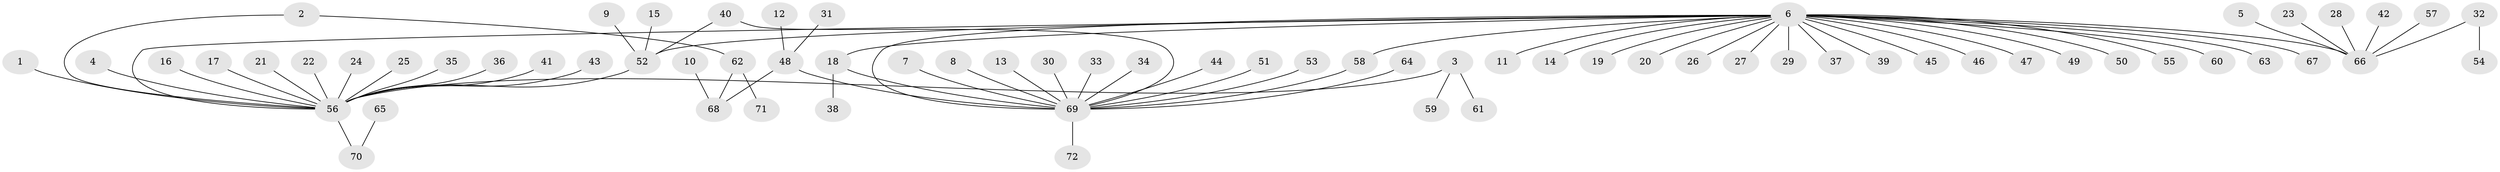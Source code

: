 // original degree distribution, {24: 0.006993006993006993, 6: 0.013986013986013986, 4: 0.027972027972027972, 19: 0.006993006993006993, 13: 0.006993006993006993, 7: 0.013986013986013986, 8: 0.006993006993006993, 1: 0.6013986013986014, 2: 0.20279720279720279, 3: 0.1048951048951049, 5: 0.006993006993006993}
// Generated by graph-tools (version 1.1) at 2025/26/03/09/25 03:26:02]
// undirected, 72 vertices, 76 edges
graph export_dot {
graph [start="1"]
  node [color=gray90,style=filled];
  1;
  2;
  3;
  4;
  5;
  6;
  7;
  8;
  9;
  10;
  11;
  12;
  13;
  14;
  15;
  16;
  17;
  18;
  19;
  20;
  21;
  22;
  23;
  24;
  25;
  26;
  27;
  28;
  29;
  30;
  31;
  32;
  33;
  34;
  35;
  36;
  37;
  38;
  39;
  40;
  41;
  42;
  43;
  44;
  45;
  46;
  47;
  48;
  49;
  50;
  51;
  52;
  53;
  54;
  55;
  56;
  57;
  58;
  59;
  60;
  61;
  62;
  63;
  64;
  65;
  66;
  67;
  68;
  69;
  70;
  71;
  72;
  1 -- 56 [weight=1.0];
  2 -- 56 [weight=1.0];
  2 -- 62 [weight=1.0];
  3 -- 56 [weight=1.0];
  3 -- 59 [weight=1.0];
  3 -- 61 [weight=1.0];
  4 -- 56 [weight=1.0];
  5 -- 66 [weight=1.0];
  6 -- 11 [weight=1.0];
  6 -- 14 [weight=1.0];
  6 -- 18 [weight=1.0];
  6 -- 19 [weight=1.0];
  6 -- 20 [weight=1.0];
  6 -- 26 [weight=1.0];
  6 -- 27 [weight=1.0];
  6 -- 29 [weight=1.0];
  6 -- 37 [weight=1.0];
  6 -- 39 [weight=1.0];
  6 -- 45 [weight=1.0];
  6 -- 46 [weight=1.0];
  6 -- 47 [weight=1.0];
  6 -- 49 [weight=1.0];
  6 -- 50 [weight=1.0];
  6 -- 52 [weight=1.0];
  6 -- 55 [weight=1.0];
  6 -- 56 [weight=1.0];
  6 -- 58 [weight=1.0];
  6 -- 60 [weight=1.0];
  6 -- 63 [weight=1.0];
  6 -- 66 [weight=1.0];
  6 -- 67 [weight=1.0];
  6 -- 69 [weight=2.0];
  7 -- 69 [weight=1.0];
  8 -- 69 [weight=1.0];
  9 -- 52 [weight=1.0];
  10 -- 68 [weight=1.0];
  12 -- 48 [weight=1.0];
  13 -- 69 [weight=1.0];
  15 -- 52 [weight=1.0];
  16 -- 56 [weight=1.0];
  17 -- 56 [weight=1.0];
  18 -- 38 [weight=1.0];
  18 -- 69 [weight=1.0];
  21 -- 56 [weight=1.0];
  22 -- 56 [weight=1.0];
  23 -- 66 [weight=1.0];
  24 -- 56 [weight=1.0];
  25 -- 56 [weight=1.0];
  28 -- 66 [weight=1.0];
  30 -- 69 [weight=1.0];
  31 -- 48 [weight=1.0];
  32 -- 54 [weight=1.0];
  32 -- 66 [weight=1.0];
  33 -- 69 [weight=1.0];
  34 -- 69 [weight=1.0];
  35 -- 56 [weight=1.0];
  36 -- 56 [weight=1.0];
  40 -- 52 [weight=1.0];
  40 -- 69 [weight=1.0];
  41 -- 56 [weight=1.0];
  42 -- 66 [weight=1.0];
  43 -- 56 [weight=1.0];
  44 -- 69 [weight=1.0];
  48 -- 68 [weight=1.0];
  48 -- 69 [weight=1.0];
  51 -- 69 [weight=1.0];
  52 -- 56 [weight=1.0];
  53 -- 69 [weight=1.0];
  56 -- 70 [weight=1.0];
  57 -- 66 [weight=1.0];
  58 -- 69 [weight=1.0];
  62 -- 68 [weight=1.0];
  62 -- 71 [weight=1.0];
  64 -- 69 [weight=1.0];
  65 -- 70 [weight=1.0];
  69 -- 72 [weight=1.0];
}
